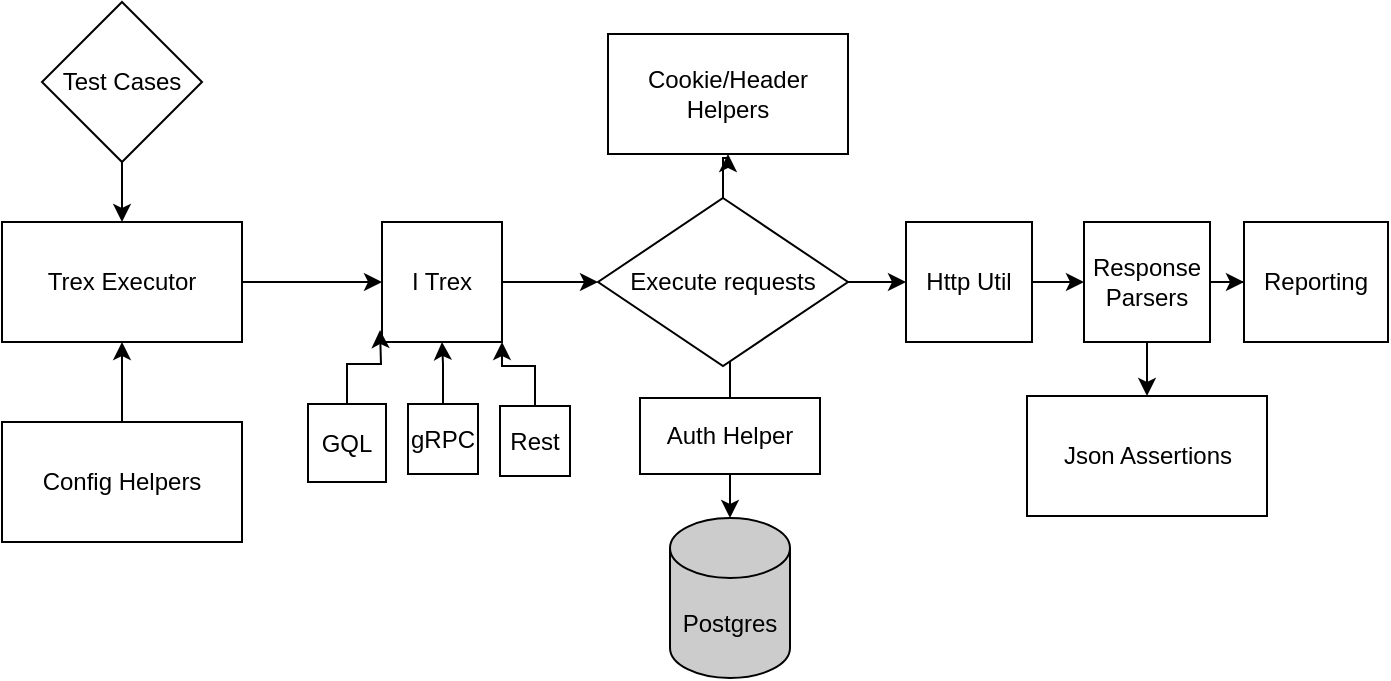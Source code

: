 <mxfile version="17.4.6" type="device"><diagram id="_AgA2JJeMHUekyf33BcH" name="Page-1"><mxGraphModel dx="946" dy="540" grid="1" gridSize="9" guides="1" tooltips="1" connect="1" arrows="1" fold="1" page="1" pageScale="1" pageWidth="827" pageHeight="1169" math="0" shadow="0"><root><mxCell id="0"/><mxCell id="1" parent="0"/><mxCell id="9t8hZ_8NANnDrtZb8Ym4-16" value="" style="edgeStyle=orthogonalEdgeStyle;rounded=0;orthogonalLoop=1;jettySize=auto;html=1;" edge="1" parent="1" source="VVwozKzqs66MMb3WuACs-1" target="9t8hZ_8NANnDrtZb8Ym4-4"><mxGeometry relative="1" as="geometry"/></mxCell><mxCell id="VVwozKzqs66MMb3WuACs-1" value="Trex Executor" style="rounded=0;whiteSpace=wrap;html=1;" parent="1" vertex="1"><mxGeometry x="90" y="180" width="120" height="60" as="geometry"/></mxCell><mxCell id="9t8hZ_8NANnDrtZb8Ym4-3" value="" style="edgeStyle=orthogonalEdgeStyle;rounded=0;orthogonalLoop=1;jettySize=auto;html=1;" edge="1" parent="1" source="VVwozKzqs66MMb3WuACs-4" target="VVwozKzqs66MMb3WuACs-1"><mxGeometry relative="1" as="geometry"/></mxCell><mxCell id="VVwozKzqs66MMb3WuACs-4" value="Config Helpers" style="whiteSpace=wrap;html=1;rounded=0;" parent="1" vertex="1"><mxGeometry x="90" y="280" width="120" height="60" as="geometry"/></mxCell><mxCell id="VVwozKzqs66MMb3WuACs-17" value="" style="edgeStyle=orthogonalEdgeStyle;rounded=0;orthogonalLoop=1;jettySize=auto;html=1;" parent="1" source="VVwozKzqs66MMb3WuACs-8" target="VVwozKzqs66MMb3WuACs-16" edge="1"><mxGeometry relative="1" as="geometry"/></mxCell><mxCell id="9t8hZ_8NANnDrtZb8Ym4-17" value="" style="edgeStyle=orthogonalEdgeStyle;rounded=0;orthogonalLoop=1;jettySize=auto;html=1;" edge="1" parent="1" source="VVwozKzqs66MMb3WuACs-8" target="VVwozKzqs66MMb3WuACs-12"><mxGeometry relative="1" as="geometry"/></mxCell><mxCell id="VVwozKzqs66MMb3WuACs-8" value="Auth Helper" style="whiteSpace=wrap;html=1;rounded=0;" parent="1" vertex="1"><mxGeometry x="409" y="268" width="90" height="38" as="geometry"/></mxCell><mxCell id="VVwozKzqs66MMb3WuACs-12" value="Postgres" style="shape=cylinder3;whiteSpace=wrap;html=1;boundedLbl=1;backgroundOutline=1;size=15;sketch=0;shadow=0;gradientColor=none;fillColor=#CCCCCC;" parent="1" vertex="1"><mxGeometry x="424" y="328" width="60" height="80" as="geometry"/></mxCell><mxCell id="VVwozKzqs66MMb3WuACs-19" value="" style="edgeStyle=orthogonalEdgeStyle;rounded=0;orthogonalLoop=1;jettySize=auto;html=1;" parent="1" source="VVwozKzqs66MMb3WuACs-16" target="VVwozKzqs66MMb3WuACs-18" edge="1"><mxGeometry relative="1" as="geometry"/></mxCell><mxCell id="9t8hZ_8NANnDrtZb8Ym4-20" value="" style="edgeStyle=orthogonalEdgeStyle;rounded=0;orthogonalLoop=1;jettySize=auto;html=1;" edge="1" parent="1" source="VVwozKzqs66MMb3WuACs-16" target="9t8hZ_8NANnDrtZb8Ym4-19"><mxGeometry relative="1" as="geometry"/></mxCell><mxCell id="VVwozKzqs66MMb3WuACs-16" value="Execute requests" style="rhombus;whiteSpace=wrap;html=1;rounded=0;" parent="1" vertex="1"><mxGeometry x="388" y="168" width="125" height="84" as="geometry"/></mxCell><mxCell id="VVwozKzqs66MMb3WuACs-18" value="Cookie/Header Helpers" style="whiteSpace=wrap;html=1;rounded=0;" parent="1" vertex="1"><mxGeometry x="393" y="86" width="120" height="60" as="geometry"/></mxCell><mxCell id="9t8hZ_8NANnDrtZb8Ym4-2" value="" style="edgeStyle=orthogonalEdgeStyle;rounded=0;orthogonalLoop=1;jettySize=auto;html=1;" edge="1" parent="1" source="9t8hZ_8NANnDrtZb8Ym4-1" target="VVwozKzqs66MMb3WuACs-1"><mxGeometry relative="1" as="geometry"/></mxCell><mxCell id="9t8hZ_8NANnDrtZb8Ym4-1" value="Test Cases" style="rhombus;whiteSpace=wrap;html=1;rounded=0;" vertex="1" parent="1"><mxGeometry x="110" y="70" width="80" height="80" as="geometry"/></mxCell><mxCell id="9t8hZ_8NANnDrtZb8Ym4-18" value="" style="edgeStyle=orthogonalEdgeStyle;rounded=0;orthogonalLoop=1;jettySize=auto;html=1;" edge="1" parent="1" source="9t8hZ_8NANnDrtZb8Ym4-4" target="VVwozKzqs66MMb3WuACs-16"><mxGeometry relative="1" as="geometry"/></mxCell><mxCell id="9t8hZ_8NANnDrtZb8Ym4-4" value="I Trex" style="whiteSpace=wrap;html=1;aspect=fixed;" vertex="1" parent="1"><mxGeometry x="280" y="180" width="60" height="60" as="geometry"/></mxCell><mxCell id="9t8hZ_8NANnDrtZb8Ym4-5" style="edgeStyle=orthogonalEdgeStyle;rounded=0;orthogonalLoop=1;jettySize=auto;html=1;exitX=0.5;exitY=1;exitDx=0;exitDy=0;" edge="1" parent="1" source="9t8hZ_8NANnDrtZb8Ym4-4" target="9t8hZ_8NANnDrtZb8Ym4-4"><mxGeometry relative="1" as="geometry"/></mxCell><mxCell id="9t8hZ_8NANnDrtZb8Ym4-13" style="edgeStyle=orthogonalEdgeStyle;rounded=0;orthogonalLoop=1;jettySize=auto;html=1;" edge="1" parent="1" source="9t8hZ_8NANnDrtZb8Ym4-8"><mxGeometry relative="1" as="geometry"><mxPoint x="279" y="234" as="targetPoint"/></mxGeometry></mxCell><mxCell id="9t8hZ_8NANnDrtZb8Ym4-8" value="GQL" style="whiteSpace=wrap;html=1;aspect=fixed;" vertex="1" parent="1"><mxGeometry x="243" y="271" width="39" height="39" as="geometry"/></mxCell><mxCell id="9t8hZ_8NANnDrtZb8Ym4-14" value="" style="edgeStyle=orthogonalEdgeStyle;rounded=0;orthogonalLoop=1;jettySize=auto;html=1;" edge="1" parent="1" source="9t8hZ_8NANnDrtZb8Ym4-9" target="9t8hZ_8NANnDrtZb8Ym4-4"><mxGeometry relative="1" as="geometry"/></mxCell><mxCell id="9t8hZ_8NANnDrtZb8Ym4-9" value="gRPC" style="whiteSpace=wrap;html=1;aspect=fixed;" vertex="1" parent="1"><mxGeometry x="293" y="271" width="35" height="35" as="geometry"/></mxCell><mxCell id="9t8hZ_8NANnDrtZb8Ym4-15" style="edgeStyle=orthogonalEdgeStyle;rounded=0;orthogonalLoop=1;jettySize=auto;html=1;entryX=1;entryY=1;entryDx=0;entryDy=0;" edge="1" parent="1" source="9t8hZ_8NANnDrtZb8Ym4-12" target="9t8hZ_8NANnDrtZb8Ym4-4"><mxGeometry relative="1" as="geometry"/></mxCell><mxCell id="9t8hZ_8NANnDrtZb8Ym4-12" value="Rest" style="whiteSpace=wrap;html=1;aspect=fixed;" vertex="1" parent="1"><mxGeometry x="339" y="272" width="35" height="35" as="geometry"/></mxCell><mxCell id="9t8hZ_8NANnDrtZb8Ym4-22" value="" style="edgeStyle=orthogonalEdgeStyle;rounded=0;orthogonalLoop=1;jettySize=auto;html=1;" edge="1" parent="1" source="9t8hZ_8NANnDrtZb8Ym4-19" target="9t8hZ_8NANnDrtZb8Ym4-21"><mxGeometry relative="1" as="geometry"/></mxCell><mxCell id="9t8hZ_8NANnDrtZb8Ym4-19" value="Http Util" style="rounded=0;whiteSpace=wrap;html=1;" vertex="1" parent="1"><mxGeometry x="542" y="180" width="63" height="60" as="geometry"/></mxCell><mxCell id="9t8hZ_8NANnDrtZb8Ym4-24" value="" style="edgeStyle=orthogonalEdgeStyle;rounded=0;orthogonalLoop=1;jettySize=auto;html=1;" edge="1" parent="1" source="9t8hZ_8NANnDrtZb8Ym4-21" target="9t8hZ_8NANnDrtZb8Ym4-23"><mxGeometry relative="1" as="geometry"/></mxCell><mxCell id="9t8hZ_8NANnDrtZb8Ym4-26" value="" style="edgeStyle=orthogonalEdgeStyle;rounded=0;orthogonalLoop=1;jettySize=auto;html=1;" edge="1" parent="1" source="9t8hZ_8NANnDrtZb8Ym4-21" target="9t8hZ_8NANnDrtZb8Ym4-25"><mxGeometry relative="1" as="geometry"/></mxCell><mxCell id="9t8hZ_8NANnDrtZb8Ym4-21" value="Response Parsers" style="rounded=0;whiteSpace=wrap;html=1;" vertex="1" parent="1"><mxGeometry x="631" y="180" width="63" height="60" as="geometry"/></mxCell><mxCell id="9t8hZ_8NANnDrtZb8Ym4-23" value="Json Assertions" style="whiteSpace=wrap;html=1;rounded=0;" vertex="1" parent="1"><mxGeometry x="602.5" y="267" width="120" height="60" as="geometry"/></mxCell><mxCell id="9t8hZ_8NANnDrtZb8Ym4-25" value="Reporting" style="whiteSpace=wrap;html=1;rounded=0;" vertex="1" parent="1"><mxGeometry x="711" y="180" width="72" height="60" as="geometry"/></mxCell></root></mxGraphModel></diagram></mxfile>